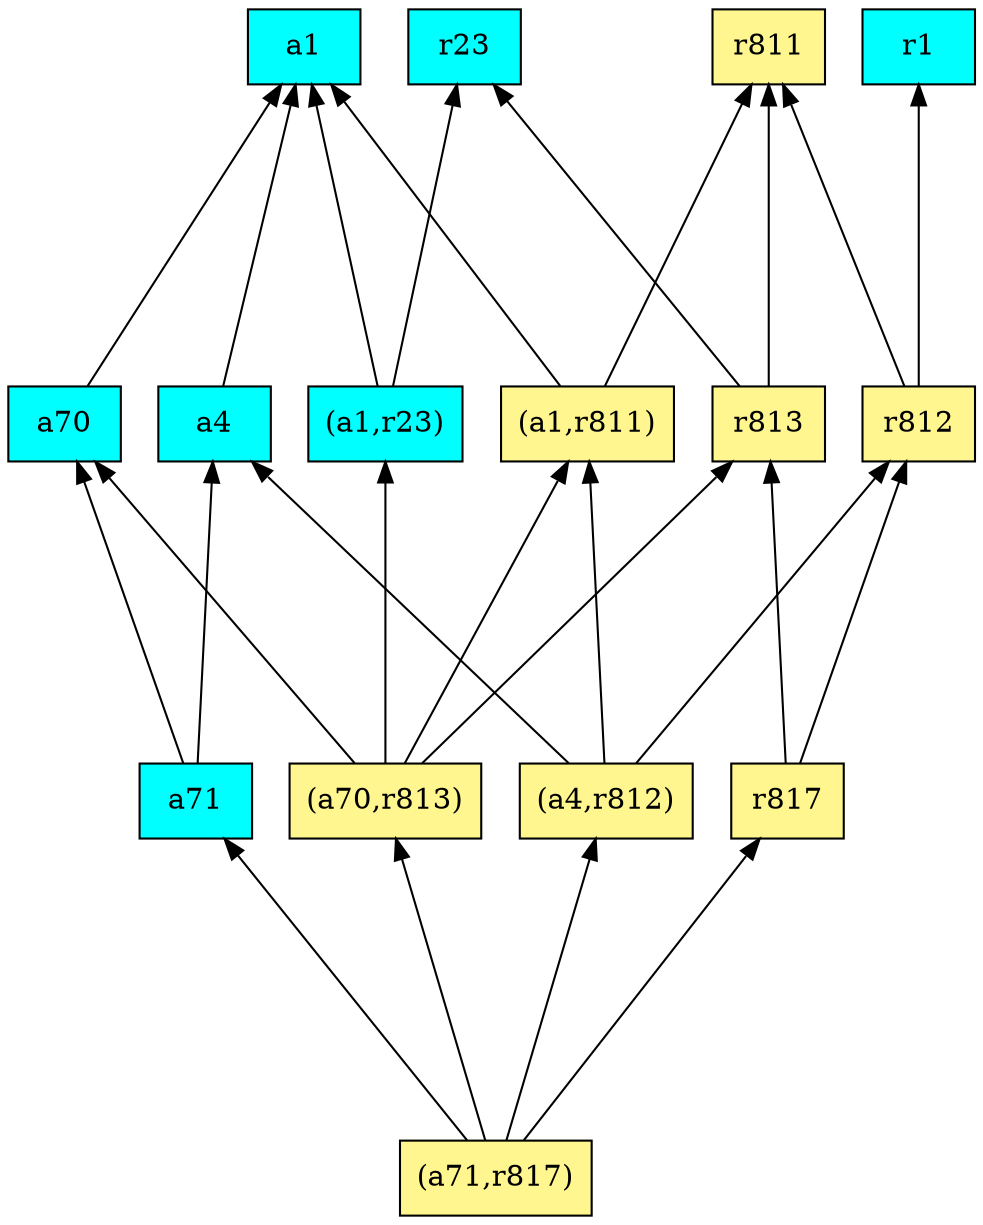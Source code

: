 digraph G {
rankdir=BT;ranksep="2.0";
"a1" [shape=record,fillcolor=cyan,style=filled,label="{a1}"];
"(a1,r23)" [shape=record,fillcolor=cyan,style=filled,label="{(a1,r23)}"];
"r811" [shape=record,fillcolor=khaki1,style=filled,label="{r811}"];
"a71" [shape=record,fillcolor=cyan,style=filled,label="{a71}"];
"a4" [shape=record,fillcolor=cyan,style=filled,label="{a4}"];
"a70" [shape=record,fillcolor=cyan,style=filled,label="{a70}"];
"r817" [shape=record,fillcolor=khaki1,style=filled,label="{r817}"];
"r813" [shape=record,fillcolor=khaki1,style=filled,label="{r813}"];
"r23" [shape=record,fillcolor=cyan,style=filled,label="{r23}"];
"(a4,r812)" [shape=record,fillcolor=khaki1,style=filled,label="{(a4,r812)}"];
"r1" [shape=record,fillcolor=cyan,style=filled,label="{r1}"];
"r812" [shape=record,fillcolor=khaki1,style=filled,label="{r812}"];
"(a1,r811)" [shape=record,fillcolor=khaki1,style=filled,label="{(a1,r811)}"];
"(a71,r817)" [shape=record,fillcolor=khaki1,style=filled,label="{(a71,r817)}"];
"(a70,r813)" [shape=record,fillcolor=khaki1,style=filled,label="{(a70,r813)}"];
"(a1,r23)" -> "a1"
"(a1,r23)" -> "r23"
"a71" -> "a4"
"a71" -> "a70"
"a4" -> "a1"
"a70" -> "a1"
"r817" -> "r813"
"r817" -> "r812"
"r813" -> "r23"
"r813" -> "r811"
"(a4,r812)" -> "(a1,r811)"
"(a4,r812)" -> "a4"
"(a4,r812)" -> "r812"
"r812" -> "r1"
"r812" -> "r811"
"(a1,r811)" -> "a1"
"(a1,r811)" -> "r811"
"(a71,r817)" -> "a71"
"(a71,r817)" -> "r817"
"(a71,r817)" -> "(a4,r812)"
"(a71,r817)" -> "(a70,r813)"
"(a70,r813)" -> "(a1,r811)"
"(a70,r813)" -> "a70"
"(a70,r813)" -> "r813"
"(a70,r813)" -> "(a1,r23)"
}